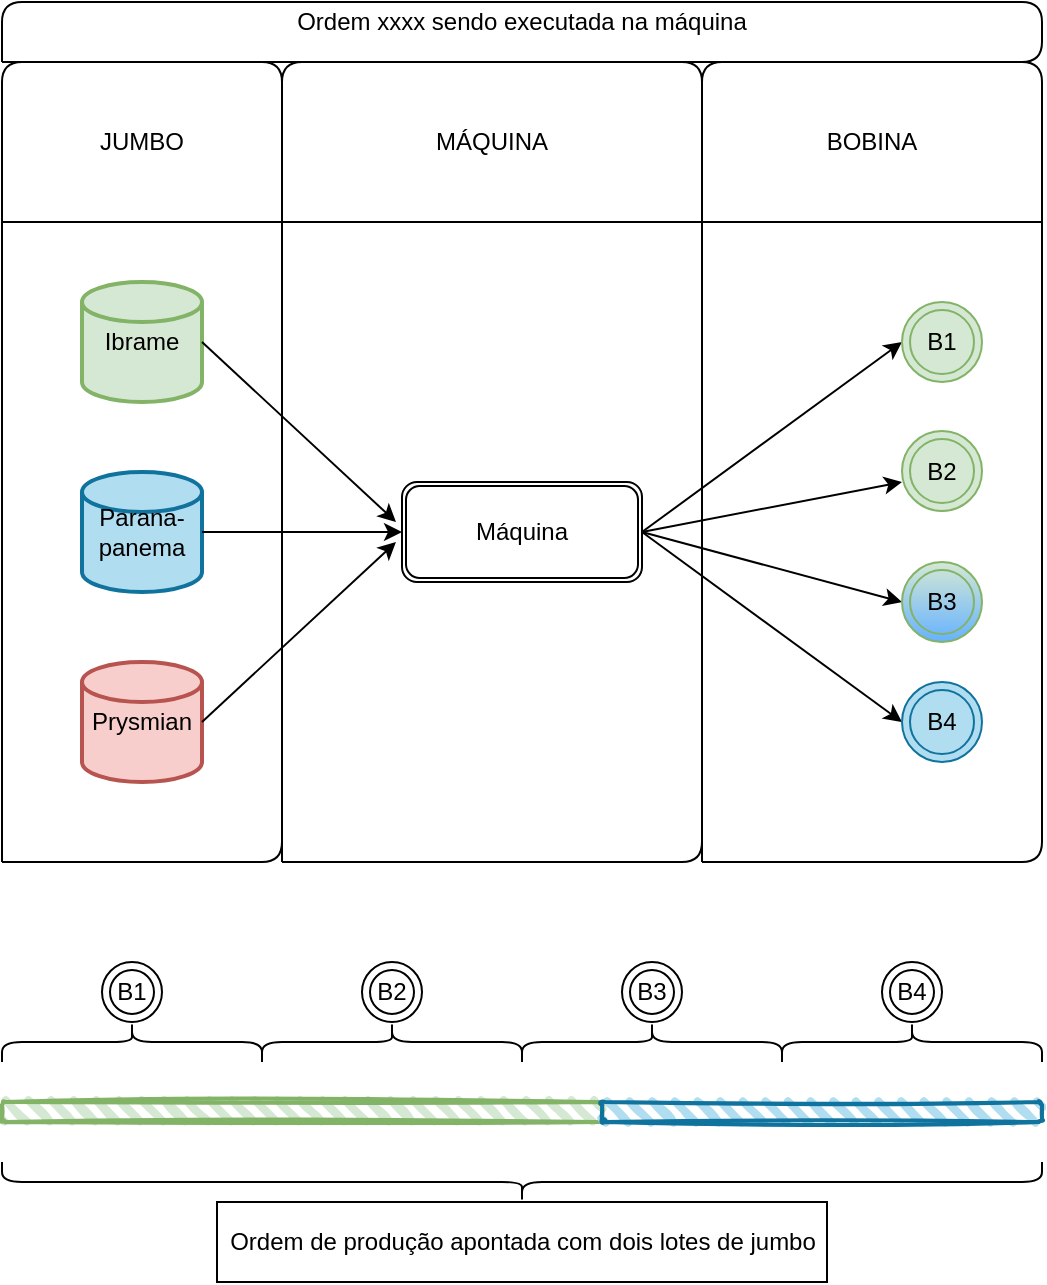 <mxfile version="15.2.9" type="github">
  <diagram id="-jqlK2HShlDgpVg_5iI9" name="Page-1">
    <mxGraphModel dx="1185" dy="662" grid="1" gridSize="10" guides="1" tooltips="1" connect="1" arrows="1" fold="1" page="1" pageScale="1" pageWidth="827" pageHeight="1169" math="0" shadow="0">
      <root>
        <mxCell id="0" />
        <mxCell id="1" parent="0" />
        <mxCell id="gIoTXyc6dyrSa5WEzEs2-1" value="Ibrame" style="strokeWidth=2;html=1;shape=mxgraph.flowchart.database;whiteSpace=wrap;fillColor=#d5e8d4;strokeColor=#82b366;" vertex="1" parent="1">
          <mxGeometry x="180" y="260" width="60" height="60" as="geometry" />
        </mxCell>
        <mxCell id="gIoTXyc6dyrSa5WEzEs2-2" value="Parana-&lt;br&gt;panema" style="strokeWidth=2;html=1;shape=mxgraph.flowchart.database;whiteSpace=wrap;fillColor=#b1ddf0;strokeColor=#10739e;" vertex="1" parent="1">
          <mxGeometry x="180" y="355" width="60" height="60" as="geometry" />
        </mxCell>
        <mxCell id="gIoTXyc6dyrSa5WEzEs2-4" value="Máquina" style="shape=ext;double=1;rounded=1;whiteSpace=wrap;html=1;" vertex="1" parent="1">
          <mxGeometry x="340" y="360" width="120" height="50" as="geometry" />
        </mxCell>
        <mxCell id="gIoTXyc6dyrSa5WEzEs2-9" value="" style="endArrow=classic;html=1;exitX=1;exitY=0.5;exitDx=0;exitDy=0;exitPerimeter=0;" edge="1" parent="1" source="gIoTXyc6dyrSa5WEzEs2-1">
          <mxGeometry width="50" height="50" relative="1" as="geometry">
            <mxPoint x="510" y="480" as="sourcePoint" />
            <mxPoint x="337" y="380" as="targetPoint" />
          </mxGeometry>
        </mxCell>
        <mxCell id="gIoTXyc6dyrSa5WEzEs2-10" value="" style="endArrow=classic;html=1;exitX=1;exitY=0.5;exitDx=0;exitDy=0;exitPerimeter=0;entryX=0;entryY=0.5;entryDx=0;entryDy=0;" edge="1" parent="1" source="gIoTXyc6dyrSa5WEzEs2-2" target="gIoTXyc6dyrSa5WEzEs2-4">
          <mxGeometry width="50" height="50" relative="1" as="geometry">
            <mxPoint x="250" y="300" as="sourcePoint" />
            <mxPoint x="350" y="395" as="targetPoint" />
          </mxGeometry>
        </mxCell>
        <mxCell id="gIoTXyc6dyrSa5WEzEs2-20" value="" style="endArrow=classic;html=1;exitX=1;exitY=0.5;exitDx=0;exitDy=0;entryX=0;entryY=0.5;entryDx=0;entryDy=0;entryPerimeter=0;" edge="1" parent="1" source="gIoTXyc6dyrSa5WEzEs2-4">
          <mxGeometry width="50" height="50" relative="1" as="geometry">
            <mxPoint x="510" y="480" as="sourcePoint" />
            <mxPoint x="590" y="290" as="targetPoint" />
          </mxGeometry>
        </mxCell>
        <mxCell id="gIoTXyc6dyrSa5WEzEs2-21" value="" style="endArrow=classic;html=1;exitX=1;exitY=0.5;exitDx=0;exitDy=0;entryX=0;entryY=0.5;entryDx=0;entryDy=0;entryPerimeter=0;" edge="1" parent="1" source="gIoTXyc6dyrSa5WEzEs2-4">
          <mxGeometry width="50" height="50" relative="1" as="geometry">
            <mxPoint x="470" y="395" as="sourcePoint" />
            <mxPoint x="590" y="420" as="targetPoint" />
          </mxGeometry>
        </mxCell>
        <mxCell id="gIoTXyc6dyrSa5WEzEs2-22" value="" style="endArrow=classic;html=1;exitX=1;exitY=0.5;exitDx=0;exitDy=0;entryX=0;entryY=0.5;entryDx=0;entryDy=0;entryPerimeter=0;" edge="1" parent="1" source="gIoTXyc6dyrSa5WEzEs2-4">
          <mxGeometry width="50" height="50" relative="1" as="geometry">
            <mxPoint x="480" y="405" as="sourcePoint" />
            <mxPoint x="590" y="360" as="targetPoint" />
          </mxGeometry>
        </mxCell>
        <mxCell id="gIoTXyc6dyrSa5WEzEs2-23" value="" style="endArrow=classic;html=1;exitX=1;exitY=0.5;exitDx=0;exitDy=0;entryX=0;entryY=0.5;entryDx=0;entryDy=0;entryPerimeter=0;" edge="1" parent="1" source="gIoTXyc6dyrSa5WEzEs2-4">
          <mxGeometry width="50" height="50" relative="1" as="geometry">
            <mxPoint x="490" y="415" as="sourcePoint" />
            <mxPoint x="590" y="480" as="targetPoint" />
          </mxGeometry>
        </mxCell>
        <mxCell id="gIoTXyc6dyrSa5WEzEs2-24" value="Prysmian" style="strokeWidth=2;html=1;shape=mxgraph.flowchart.database;whiteSpace=wrap;fillColor=#f8cecc;strokeColor=#b85450;" vertex="1" parent="1">
          <mxGeometry x="180" y="450" width="60" height="60" as="geometry" />
        </mxCell>
        <mxCell id="gIoTXyc6dyrSa5WEzEs2-25" value="" style="endArrow=classic;html=1;exitX=1;exitY=0.5;exitDx=0;exitDy=0;exitPerimeter=0;" edge="1" parent="1" source="gIoTXyc6dyrSa5WEzEs2-24">
          <mxGeometry width="50" height="50" relative="1" as="geometry">
            <mxPoint x="250" y="395" as="sourcePoint" />
            <mxPoint x="337" y="390" as="targetPoint" />
          </mxGeometry>
        </mxCell>
        <mxCell id="gIoTXyc6dyrSa5WEzEs2-27" value="" style="endArrow=none;html=1;" edge="1" parent="1">
          <mxGeometry width="50" height="50" relative="1" as="geometry">
            <mxPoint x="140" y="550" as="sourcePoint" />
            <mxPoint x="140" y="550" as="targetPoint" />
            <Array as="points">
              <mxPoint x="140" y="150" />
              <mxPoint x="280" y="150" />
              <mxPoint x="280" y="550" />
            </Array>
          </mxGeometry>
        </mxCell>
        <mxCell id="gIoTXyc6dyrSa5WEzEs2-29" value="" style="endArrow=none;html=1;" edge="1" parent="1">
          <mxGeometry width="50" height="50" relative="1" as="geometry">
            <mxPoint x="280" y="550" as="sourcePoint" />
            <mxPoint x="280" y="550" as="targetPoint" />
            <Array as="points">
              <mxPoint x="280" y="150" />
              <mxPoint x="490" y="150" />
              <mxPoint x="490" y="550" />
            </Array>
          </mxGeometry>
        </mxCell>
        <mxCell id="gIoTXyc6dyrSa5WEzEs2-30" value="" style="endArrow=none;html=1;" edge="1" parent="1">
          <mxGeometry width="50" height="50" relative="1" as="geometry">
            <mxPoint x="490" y="550" as="sourcePoint" />
            <mxPoint x="490" y="550" as="targetPoint" />
            <Array as="points">
              <mxPoint x="490" y="150" />
              <mxPoint x="660" y="150" />
              <mxPoint x="660" y="550" />
            </Array>
          </mxGeometry>
        </mxCell>
        <mxCell id="gIoTXyc6dyrSa5WEzEs2-31" value="" style="endArrow=none;html=1;" edge="1" parent="1">
          <mxGeometry width="50" height="50" relative="1" as="geometry">
            <mxPoint x="140" y="230" as="sourcePoint" />
            <mxPoint x="660" y="230" as="targetPoint" />
          </mxGeometry>
        </mxCell>
        <mxCell id="gIoTXyc6dyrSa5WEzEs2-32" value="JUMBO" style="text;html=1;strokeColor=none;fillColor=none;align=center;verticalAlign=middle;whiteSpace=wrap;rounded=0;" vertex="1" parent="1">
          <mxGeometry x="185" y="180" width="50" height="20" as="geometry" />
        </mxCell>
        <mxCell id="gIoTXyc6dyrSa5WEzEs2-33" value="MÁQUINA" style="text;html=1;strokeColor=none;fillColor=none;align=center;verticalAlign=middle;whiteSpace=wrap;rounded=0;" vertex="1" parent="1">
          <mxGeometry x="350" y="180" width="70" height="20" as="geometry" />
        </mxCell>
        <mxCell id="gIoTXyc6dyrSa5WEzEs2-34" value="BOBINA" style="text;html=1;strokeColor=none;fillColor=none;align=center;verticalAlign=middle;whiteSpace=wrap;rounded=0;" vertex="1" parent="1">
          <mxGeometry x="540" y="180" width="70" height="20" as="geometry" />
        </mxCell>
        <mxCell id="gIoTXyc6dyrSa5WEzEs2-35" value="B1" style="ellipse;shape=doubleEllipse;whiteSpace=wrap;html=1;aspect=fixed;fillColor=#d5e8d4;strokeColor=#82b366;" vertex="1" parent="1">
          <mxGeometry x="590" y="270" width="40" height="40" as="geometry" />
        </mxCell>
        <mxCell id="gIoTXyc6dyrSa5WEzEs2-36" value="B2" style="ellipse;shape=doubleEllipse;whiteSpace=wrap;html=1;aspect=fixed;fillColor=#d5e8d4;strokeColor=#82b366;" vertex="1" parent="1">
          <mxGeometry x="590" y="334.5" width="40" height="40" as="geometry" />
        </mxCell>
        <mxCell id="gIoTXyc6dyrSa5WEzEs2-37" value="B3" style="ellipse;shape=doubleEllipse;whiteSpace=wrap;html=1;aspect=fixed;fillColor=#d5e8d4;strokeColor=#82B366;gradientDirection=south;strokeWidth=1;gradientColor=#66B2FF;" vertex="1" parent="1">
          <mxGeometry x="590" y="400" width="40" height="40" as="geometry" />
        </mxCell>
        <mxCell id="gIoTXyc6dyrSa5WEzEs2-38" value="B4" style="ellipse;shape=doubleEllipse;whiteSpace=wrap;html=1;aspect=fixed;fillColor=#b1ddf0;strokeColor=#10739e;" vertex="1" parent="1">
          <mxGeometry x="590" y="460" width="40" height="40" as="geometry" />
        </mxCell>
        <mxCell id="gIoTXyc6dyrSa5WEzEs2-39" value="" style="shape=curlyBracket;whiteSpace=wrap;html=1;rounded=1;direction=south;" vertex="1" parent="1">
          <mxGeometry x="140" y="630" width="130" height="20" as="geometry" />
        </mxCell>
        <mxCell id="gIoTXyc6dyrSa5WEzEs2-40" value="" style="shape=curlyBracket;whiteSpace=wrap;html=1;rounded=1;direction=south;" vertex="1" parent="1">
          <mxGeometry x="270" y="630" width="130" height="20" as="geometry" />
        </mxCell>
        <mxCell id="gIoTXyc6dyrSa5WEzEs2-41" value="" style="shape=curlyBracket;whiteSpace=wrap;html=1;rounded=1;direction=south;" vertex="1" parent="1">
          <mxGeometry x="400" y="630" width="130" height="20" as="geometry" />
        </mxCell>
        <mxCell id="gIoTXyc6dyrSa5WEzEs2-42" value="" style="shape=curlyBracket;whiteSpace=wrap;html=1;rounded=1;direction=south;" vertex="1" parent="1">
          <mxGeometry x="530" y="630" width="130" height="20" as="geometry" />
        </mxCell>
        <mxCell id="gIoTXyc6dyrSa5WEzEs2-43" value="B1" style="ellipse;shape=doubleEllipse;whiteSpace=wrap;html=1;aspect=fixed;" vertex="1" parent="1">
          <mxGeometry x="190" y="600" width="30" height="30" as="geometry" />
        </mxCell>
        <mxCell id="gIoTXyc6dyrSa5WEzEs2-44" value="B2" style="ellipse;shape=doubleEllipse;whiteSpace=wrap;html=1;aspect=fixed;" vertex="1" parent="1">
          <mxGeometry x="320" y="600" width="30" height="30" as="geometry" />
        </mxCell>
        <mxCell id="gIoTXyc6dyrSa5WEzEs2-45" value="B3" style="ellipse;shape=doubleEllipse;whiteSpace=wrap;html=1;aspect=fixed;" vertex="1" parent="1">
          <mxGeometry x="450" y="600" width="30" height="30" as="geometry" />
        </mxCell>
        <mxCell id="gIoTXyc6dyrSa5WEzEs2-46" value="B4" style="ellipse;shape=doubleEllipse;whiteSpace=wrap;html=1;aspect=fixed;" vertex="1" parent="1">
          <mxGeometry x="580" y="600" width="30" height="30" as="geometry" />
        </mxCell>
        <mxCell id="gIoTXyc6dyrSa5WEzEs2-47" value="" style="rounded=1;whiteSpace=wrap;html=1;strokeWidth=2;fillWeight=4;hachureGap=8;hachureAngle=45;fillColor=#d5e8d4;sketch=1;strokeColor=#82b366;" vertex="1" parent="1">
          <mxGeometry x="140" y="670" width="300" height="10" as="geometry" />
        </mxCell>
        <mxCell id="gIoTXyc6dyrSa5WEzEs2-48" value="" style="rounded=1;whiteSpace=wrap;html=1;strokeWidth=2;fillWeight=4;hachureGap=8;hachureAngle=45;fillColor=#b1ddf0;sketch=1;strokeColor=#10739e;" vertex="1" parent="1">
          <mxGeometry x="440" y="670" width="220" height="10" as="geometry" />
        </mxCell>
        <mxCell id="gIoTXyc6dyrSa5WEzEs2-52" value="" style="endArrow=none;html=1;" edge="1" parent="1">
          <mxGeometry width="50" height="50" relative="1" as="geometry">
            <mxPoint x="140" y="150" as="sourcePoint" />
            <mxPoint x="140" y="150" as="targetPoint" />
            <Array as="points">
              <mxPoint x="140" y="120" />
              <mxPoint x="660" y="120" />
              <mxPoint x="660" y="150" />
            </Array>
          </mxGeometry>
        </mxCell>
        <mxCell id="gIoTXyc6dyrSa5WEzEs2-53" value="Ordem xxxx sendo executada na máquina" style="text;html=1;strokeColor=none;fillColor=none;align=center;verticalAlign=middle;whiteSpace=wrap;rounded=0;" vertex="1" parent="1">
          <mxGeometry x="275" y="120" width="250" height="20" as="geometry" />
        </mxCell>
        <mxCell id="gIoTXyc6dyrSa5WEzEs2-55" value="" style="shape=curlyBracket;whiteSpace=wrap;html=1;rounded=1;flipH=1;strokeColor=#000000;strokeWidth=1;gradientDirection=south;direction=north;fillColor=#000000;" vertex="1" parent="1">
          <mxGeometry x="140" y="700" width="520" height="20" as="geometry" />
        </mxCell>
        <mxCell id="gIoTXyc6dyrSa5WEzEs2-56" value="Ordem de produção apontada com dois lotes de jumbo" style="rounded=0;whiteSpace=wrap;html=1;strokeColor=#000000;strokeWidth=1;fillColor=#FFFFFF;gradientColor=none;gradientDirection=south;" vertex="1" parent="1">
          <mxGeometry x="247.5" y="720" width="305" height="40" as="geometry" />
        </mxCell>
      </root>
    </mxGraphModel>
  </diagram>
</mxfile>
